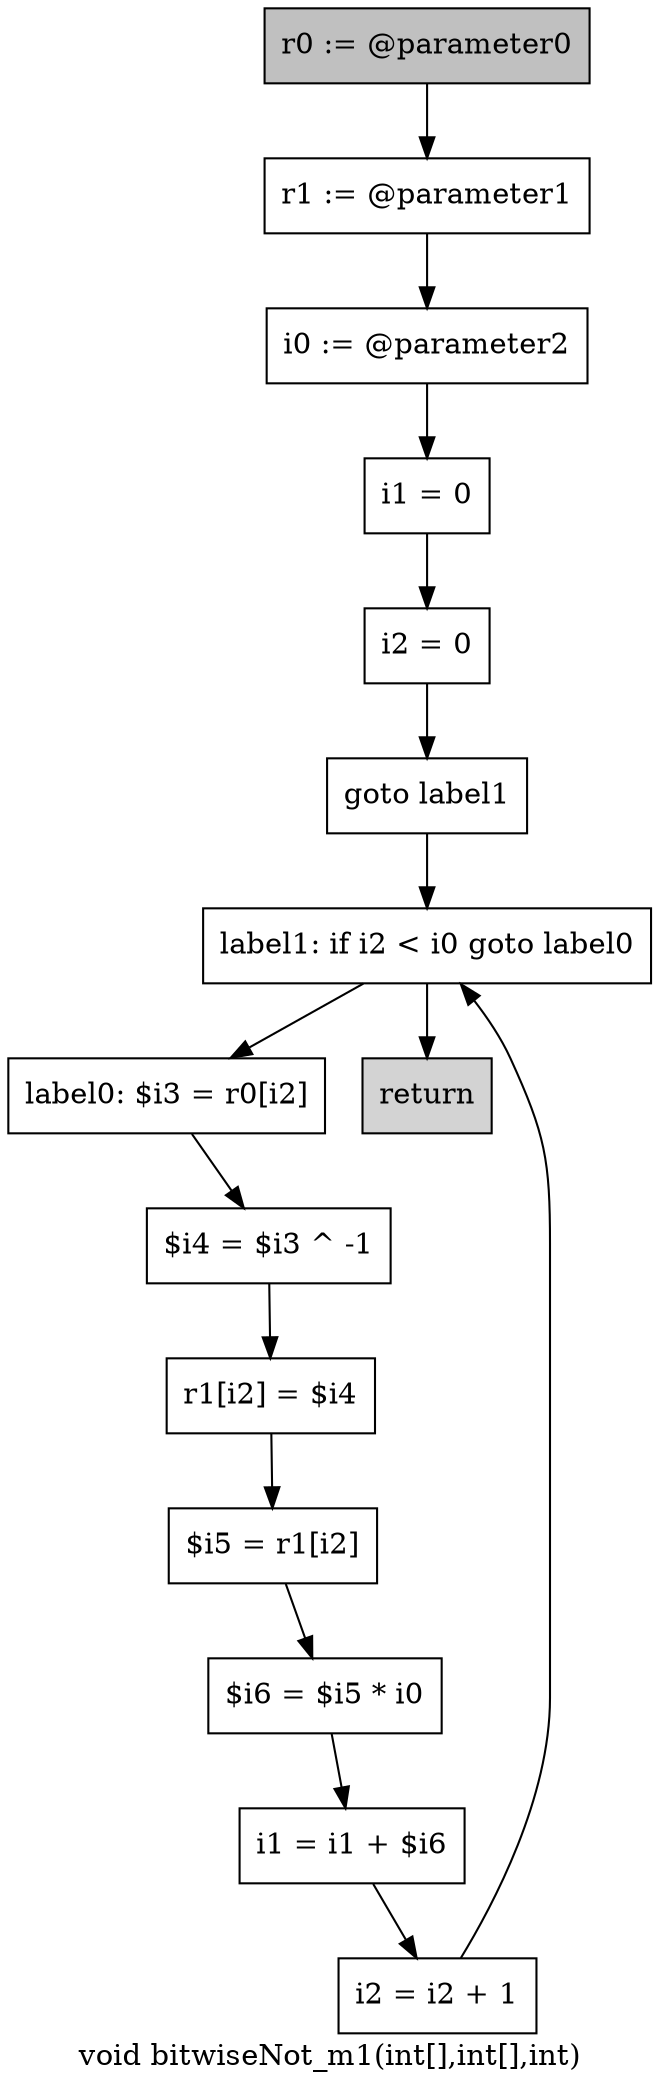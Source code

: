 digraph "void bitwiseNot_m1(int[],int[],int)" {
    label="void bitwiseNot_m1(int[],int[],int)";
    node [shape=box];
    "0" [style=filled,fillcolor=gray,label="r0 := @parameter0",];
    "1" [label="r1 := @parameter1",];
    "0"->"1";
    "2" [label="i0 := @parameter2",];
    "1"->"2";
    "3" [label="i1 = 0",];
    "2"->"3";
    "4" [label="i2 = 0",];
    "3"->"4";
    "5" [label="goto label1",];
    "4"->"5";
    "13" [label="label1: if i2 < i0 goto label0",];
    "5"->"13";
    "6" [label="label0: $i3 = r0[i2]",];
    "7" [label="$i4 = $i3 ^ -1",];
    "6"->"7";
    "8" [label="r1[i2] = $i4",];
    "7"->"8";
    "9" [label="$i5 = r1[i2]",];
    "8"->"9";
    "10" [label="$i6 = $i5 * i0",];
    "9"->"10";
    "11" [label="i1 = i1 + $i6",];
    "10"->"11";
    "12" [label="i2 = i2 + 1",];
    "11"->"12";
    "12"->"13";
    "13"->"6";
    "14" [style=filled,fillcolor=lightgray,label="return",];
    "13"->"14";
}
